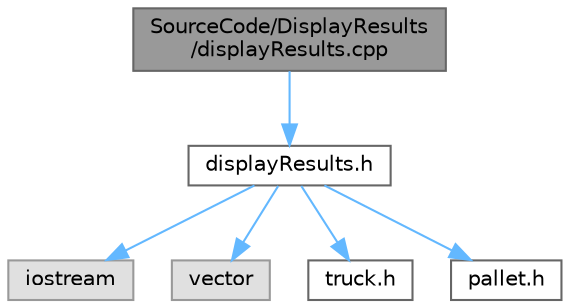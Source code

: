 digraph "SourceCode/DisplayResults/displayResults.cpp"
{
 // LATEX_PDF_SIZE
  bgcolor="transparent";
  edge [fontname=Helvetica,fontsize=10,labelfontname=Helvetica,labelfontsize=10];
  node [fontname=Helvetica,fontsize=10,shape=box,height=0.2,width=0.4];
  Node1 [id="Node000001",label="SourceCode/DisplayResults\l/displayResults.cpp",height=0.2,width=0.4,color="gray40", fillcolor="grey60", style="filled", fontcolor="black",tooltip="This file contains the implementation of the function to display the results of the algorithms declar..."];
  Node1 -> Node2 [id="edge1_Node000001_Node000002",color="steelblue1",style="solid",tooltip=" "];
  Node2 [id="Node000002",label="displayResults.h",height=0.2,width=0.4,color="grey40", fillcolor="white", style="filled",URL="$displayResults_8h.html",tooltip="This file contains the declaration of the function to display the results of the algorithms."];
  Node2 -> Node3 [id="edge2_Node000002_Node000003",color="steelblue1",style="solid",tooltip=" "];
  Node3 [id="Node000003",label="iostream",height=0.2,width=0.4,color="grey60", fillcolor="#E0E0E0", style="filled",tooltip=" "];
  Node2 -> Node4 [id="edge3_Node000002_Node000004",color="steelblue1",style="solid",tooltip=" "];
  Node4 [id="Node000004",label="vector",height=0.2,width=0.4,color="grey60", fillcolor="#E0E0E0", style="filled",tooltip=" "];
  Node2 -> Node5 [id="edge4_Node000002_Node000005",color="steelblue1",style="solid",tooltip=" "];
  Node5 [id="Node000005",label="truck.h",height=0.2,width=0.4,color="grey40", fillcolor="white", style="filled",URL="$truck_8h.html",tooltip="Definition of truck structures used in the project."];
  Node2 -> Node6 [id="edge5_Node000002_Node000006",color="steelblue1",style="solid",tooltip=" "];
  Node6 [id="Node000006",label="pallet.h",height=0.2,width=0.4,color="grey40", fillcolor="white", style="filled",URL="$pallet_8h.html",tooltip="Definition of the Pallet structure."];
}
